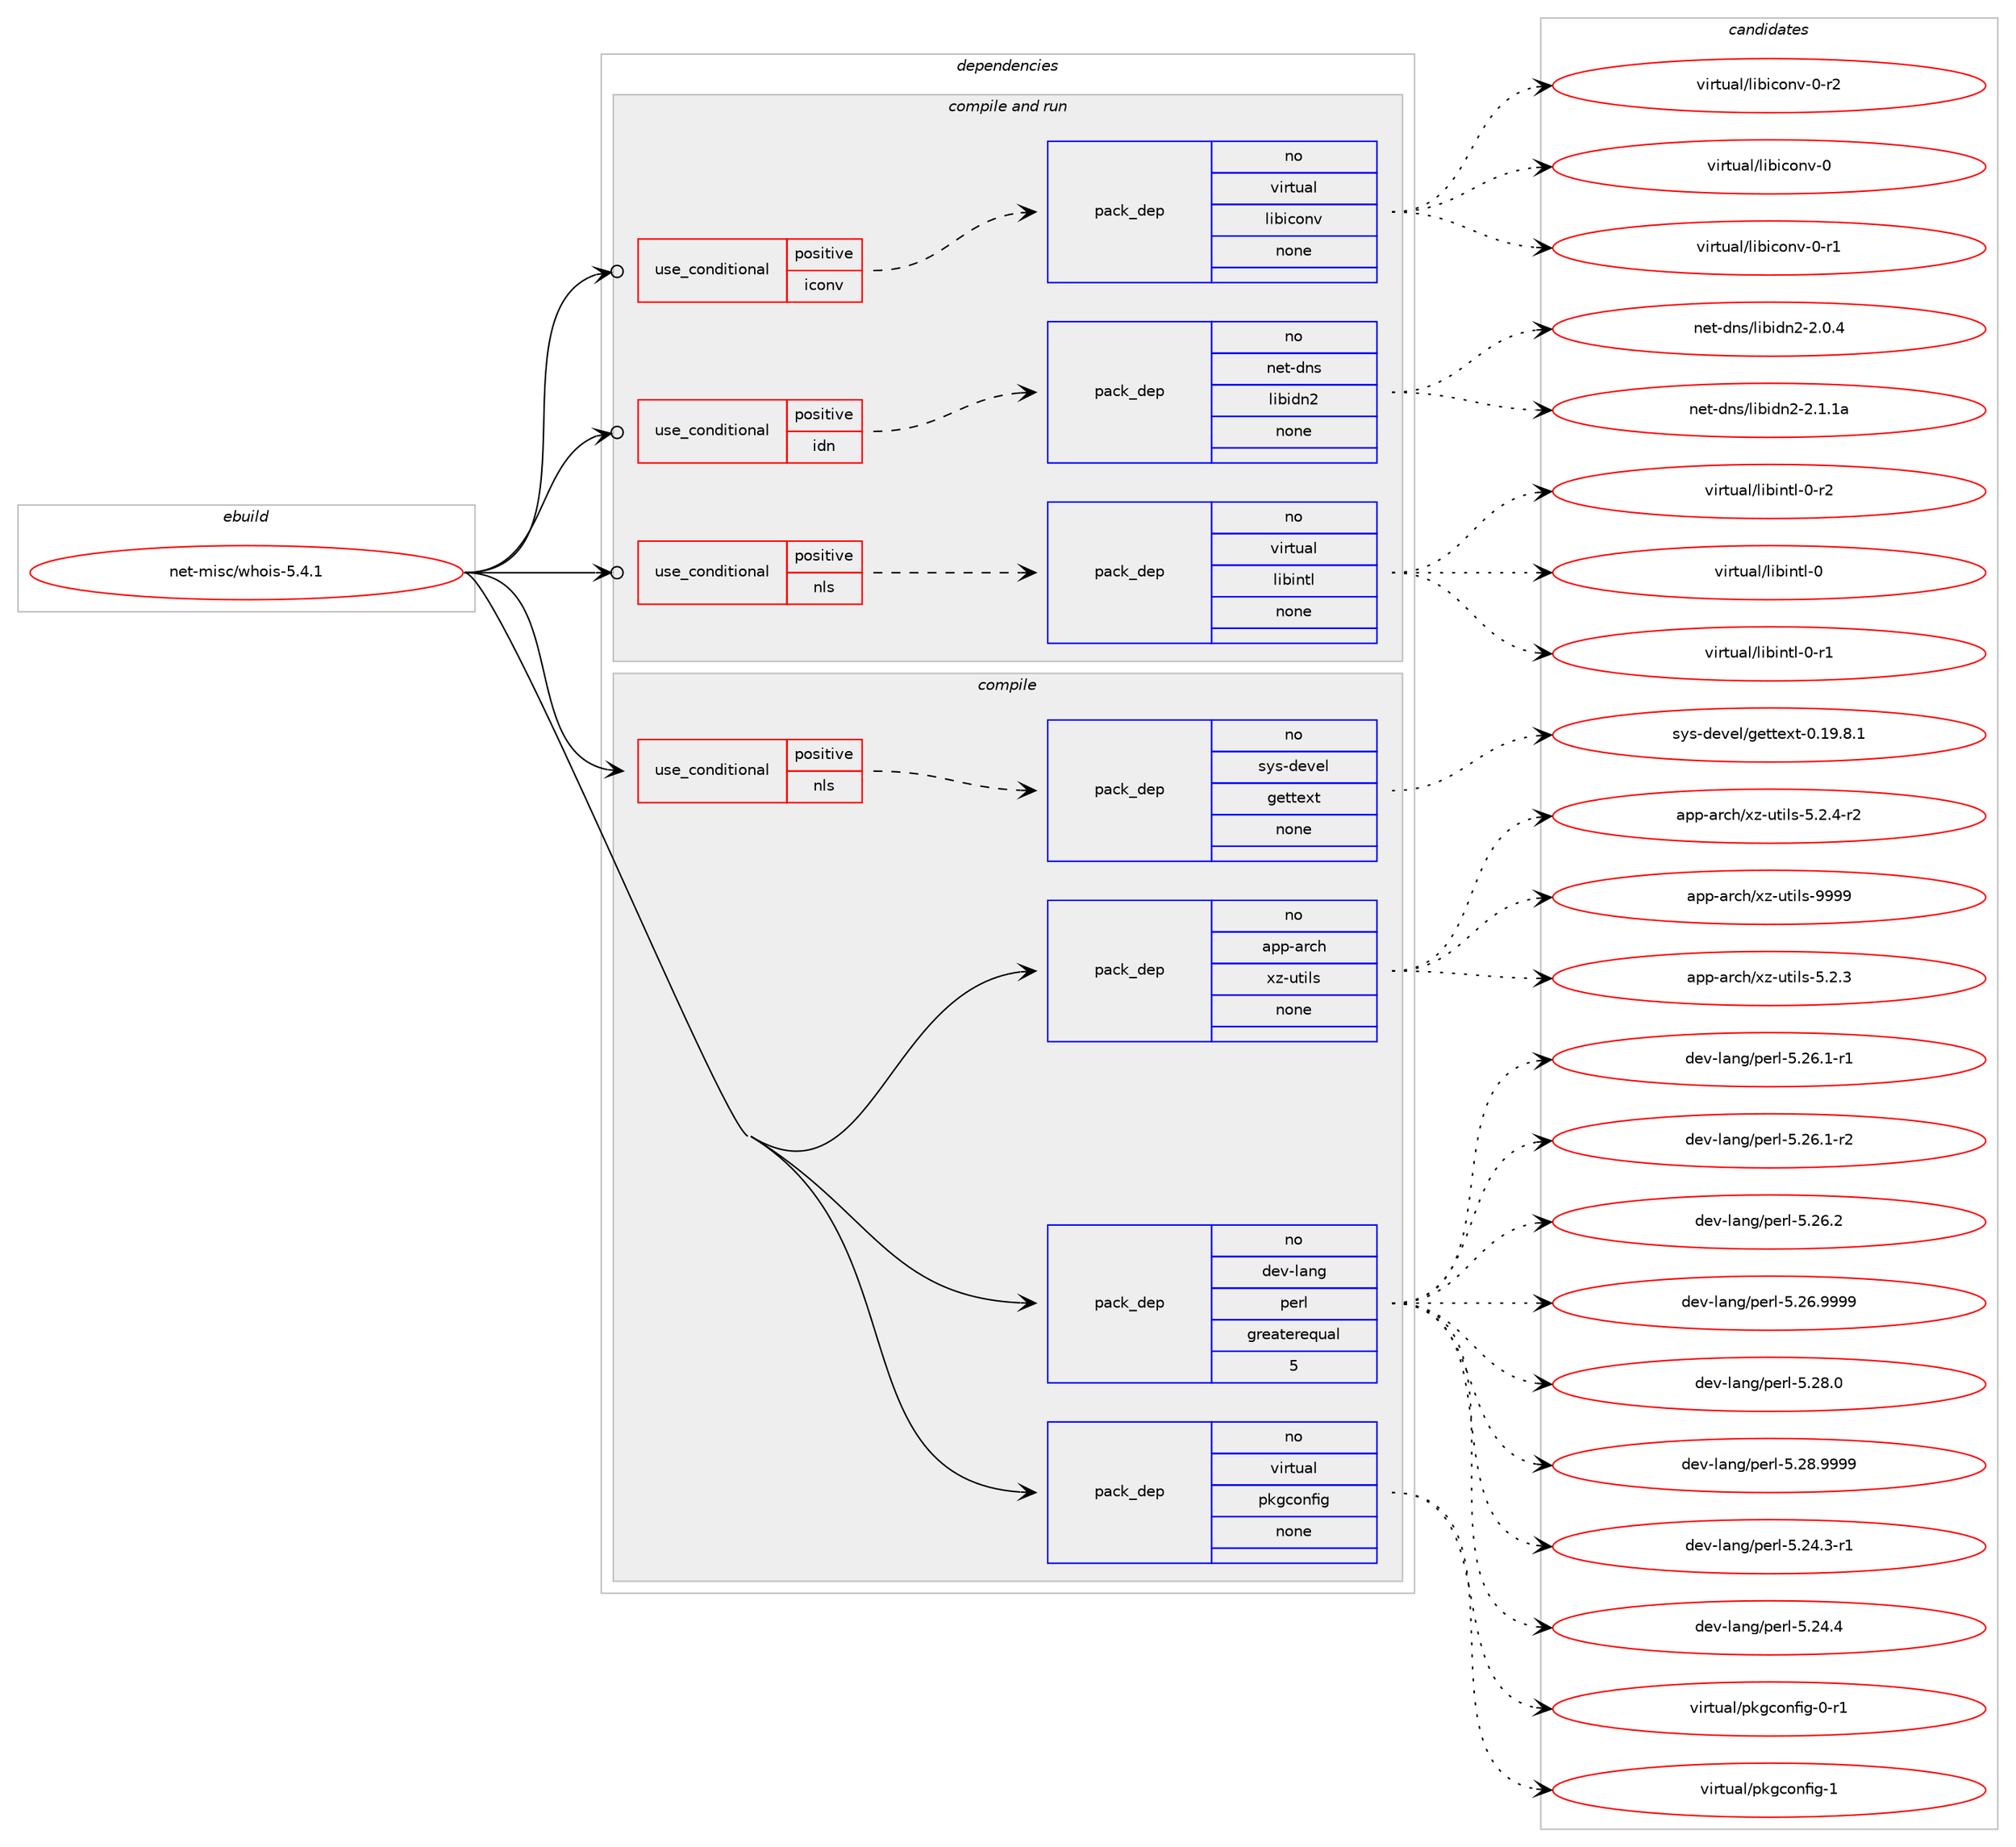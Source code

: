 digraph prolog {

# *************
# Graph options
# *************

newrank=true;
concentrate=true;
compound=true;
graph [rankdir=LR,fontname=Helvetica,fontsize=10,ranksep=1.5];#, ranksep=2.5, nodesep=0.2];
edge  [arrowhead=vee];
node  [fontname=Helvetica,fontsize=10];

# **********
# The ebuild
# **********

subgraph cluster_leftcol {
color=gray;
rank=same;
label=<<i>ebuild</i>>;
id [label="net-misc/whois-5.4.1", color=red, width=4, href="../net-misc/whois-5.4.1.svg"];
}

# ****************
# The dependencies
# ****************

subgraph cluster_midcol {
color=gray;
label=<<i>dependencies</i>>;
subgraph cluster_compile {
fillcolor="#eeeeee";
style=filled;
label=<<i>compile</i>>;
subgraph cond449638 {
dependency1673708 [label=<<TABLE BORDER="0" CELLBORDER="1" CELLSPACING="0" CELLPADDING="4"><TR><TD ROWSPAN="3" CELLPADDING="10">use_conditional</TD></TR><TR><TD>positive</TD></TR><TR><TD>nls</TD></TR></TABLE>>, shape=none, color=red];
subgraph pack1196741 {
dependency1673709 [label=<<TABLE BORDER="0" CELLBORDER="1" CELLSPACING="0" CELLPADDING="4" WIDTH="220"><TR><TD ROWSPAN="6" CELLPADDING="30">pack_dep</TD></TR><TR><TD WIDTH="110">no</TD></TR><TR><TD>sys-devel</TD></TR><TR><TD>gettext</TD></TR><TR><TD>none</TD></TR><TR><TD></TD></TR></TABLE>>, shape=none, color=blue];
}
dependency1673708:e -> dependency1673709:w [weight=20,style="dashed",arrowhead="vee"];
}
id:e -> dependency1673708:w [weight=20,style="solid",arrowhead="vee"];
subgraph pack1196742 {
dependency1673710 [label=<<TABLE BORDER="0" CELLBORDER="1" CELLSPACING="0" CELLPADDING="4" WIDTH="220"><TR><TD ROWSPAN="6" CELLPADDING="30">pack_dep</TD></TR><TR><TD WIDTH="110">no</TD></TR><TR><TD>app-arch</TD></TR><TR><TD>xz-utils</TD></TR><TR><TD>none</TD></TR><TR><TD></TD></TR></TABLE>>, shape=none, color=blue];
}
id:e -> dependency1673710:w [weight=20,style="solid",arrowhead="vee"];
subgraph pack1196743 {
dependency1673711 [label=<<TABLE BORDER="0" CELLBORDER="1" CELLSPACING="0" CELLPADDING="4" WIDTH="220"><TR><TD ROWSPAN="6" CELLPADDING="30">pack_dep</TD></TR><TR><TD WIDTH="110">no</TD></TR><TR><TD>dev-lang</TD></TR><TR><TD>perl</TD></TR><TR><TD>greaterequal</TD></TR><TR><TD>5</TD></TR></TABLE>>, shape=none, color=blue];
}
id:e -> dependency1673711:w [weight=20,style="solid",arrowhead="vee"];
subgraph pack1196744 {
dependency1673712 [label=<<TABLE BORDER="0" CELLBORDER="1" CELLSPACING="0" CELLPADDING="4" WIDTH="220"><TR><TD ROWSPAN="6" CELLPADDING="30">pack_dep</TD></TR><TR><TD WIDTH="110">no</TD></TR><TR><TD>virtual</TD></TR><TR><TD>pkgconfig</TD></TR><TR><TD>none</TD></TR><TR><TD></TD></TR></TABLE>>, shape=none, color=blue];
}
id:e -> dependency1673712:w [weight=20,style="solid",arrowhead="vee"];
}
subgraph cluster_compileandrun {
fillcolor="#eeeeee";
style=filled;
label=<<i>compile and run</i>>;
subgraph cond449639 {
dependency1673713 [label=<<TABLE BORDER="0" CELLBORDER="1" CELLSPACING="0" CELLPADDING="4"><TR><TD ROWSPAN="3" CELLPADDING="10">use_conditional</TD></TR><TR><TD>positive</TD></TR><TR><TD>iconv</TD></TR></TABLE>>, shape=none, color=red];
subgraph pack1196745 {
dependency1673714 [label=<<TABLE BORDER="0" CELLBORDER="1" CELLSPACING="0" CELLPADDING="4" WIDTH="220"><TR><TD ROWSPAN="6" CELLPADDING="30">pack_dep</TD></TR><TR><TD WIDTH="110">no</TD></TR><TR><TD>virtual</TD></TR><TR><TD>libiconv</TD></TR><TR><TD>none</TD></TR><TR><TD></TD></TR></TABLE>>, shape=none, color=blue];
}
dependency1673713:e -> dependency1673714:w [weight=20,style="dashed",arrowhead="vee"];
}
id:e -> dependency1673713:w [weight=20,style="solid",arrowhead="odotvee"];
subgraph cond449640 {
dependency1673715 [label=<<TABLE BORDER="0" CELLBORDER="1" CELLSPACING="0" CELLPADDING="4"><TR><TD ROWSPAN="3" CELLPADDING="10">use_conditional</TD></TR><TR><TD>positive</TD></TR><TR><TD>idn</TD></TR></TABLE>>, shape=none, color=red];
subgraph pack1196746 {
dependency1673716 [label=<<TABLE BORDER="0" CELLBORDER="1" CELLSPACING="0" CELLPADDING="4" WIDTH="220"><TR><TD ROWSPAN="6" CELLPADDING="30">pack_dep</TD></TR><TR><TD WIDTH="110">no</TD></TR><TR><TD>net-dns</TD></TR><TR><TD>libidn2</TD></TR><TR><TD>none</TD></TR><TR><TD></TD></TR></TABLE>>, shape=none, color=blue];
}
dependency1673715:e -> dependency1673716:w [weight=20,style="dashed",arrowhead="vee"];
}
id:e -> dependency1673715:w [weight=20,style="solid",arrowhead="odotvee"];
subgraph cond449641 {
dependency1673717 [label=<<TABLE BORDER="0" CELLBORDER="1" CELLSPACING="0" CELLPADDING="4"><TR><TD ROWSPAN="3" CELLPADDING="10">use_conditional</TD></TR><TR><TD>positive</TD></TR><TR><TD>nls</TD></TR></TABLE>>, shape=none, color=red];
subgraph pack1196747 {
dependency1673718 [label=<<TABLE BORDER="0" CELLBORDER="1" CELLSPACING="0" CELLPADDING="4" WIDTH="220"><TR><TD ROWSPAN="6" CELLPADDING="30">pack_dep</TD></TR><TR><TD WIDTH="110">no</TD></TR><TR><TD>virtual</TD></TR><TR><TD>libintl</TD></TR><TR><TD>none</TD></TR><TR><TD></TD></TR></TABLE>>, shape=none, color=blue];
}
dependency1673717:e -> dependency1673718:w [weight=20,style="dashed",arrowhead="vee"];
}
id:e -> dependency1673717:w [weight=20,style="solid",arrowhead="odotvee"];
}
subgraph cluster_run {
fillcolor="#eeeeee";
style=filled;
label=<<i>run</i>>;
}
}

# **************
# The candidates
# **************

subgraph cluster_choices {
rank=same;
color=gray;
label=<<i>candidates</i>>;

subgraph choice1196741 {
color=black;
nodesep=1;
choice1151211154510010111810110847103101116116101120116454846495746564649 [label="sys-devel/gettext-0.19.8.1", color=red, width=4,href="../sys-devel/gettext-0.19.8.1.svg"];
dependency1673709:e -> choice1151211154510010111810110847103101116116101120116454846495746564649:w [style=dotted,weight="100"];
}
subgraph choice1196742 {
color=black;
nodesep=1;
choice971121124597114991044712012245117116105108115455346504651 [label="app-arch/xz-utils-5.2.3", color=red, width=4,href="../app-arch/xz-utils-5.2.3.svg"];
choice9711211245971149910447120122451171161051081154553465046524511450 [label="app-arch/xz-utils-5.2.4-r2", color=red, width=4,href="../app-arch/xz-utils-5.2.4-r2.svg"];
choice9711211245971149910447120122451171161051081154557575757 [label="app-arch/xz-utils-9999", color=red, width=4,href="../app-arch/xz-utils-9999.svg"];
dependency1673710:e -> choice971121124597114991044712012245117116105108115455346504651:w [style=dotted,weight="100"];
dependency1673710:e -> choice9711211245971149910447120122451171161051081154553465046524511450:w [style=dotted,weight="100"];
dependency1673710:e -> choice9711211245971149910447120122451171161051081154557575757:w [style=dotted,weight="100"];
}
subgraph choice1196743 {
color=black;
nodesep=1;
choice100101118451089711010347112101114108455346505246514511449 [label="dev-lang/perl-5.24.3-r1", color=red, width=4,href="../dev-lang/perl-5.24.3-r1.svg"];
choice10010111845108971101034711210111410845534650524652 [label="dev-lang/perl-5.24.4", color=red, width=4,href="../dev-lang/perl-5.24.4.svg"];
choice100101118451089711010347112101114108455346505446494511449 [label="dev-lang/perl-5.26.1-r1", color=red, width=4,href="../dev-lang/perl-5.26.1-r1.svg"];
choice100101118451089711010347112101114108455346505446494511450 [label="dev-lang/perl-5.26.1-r2", color=red, width=4,href="../dev-lang/perl-5.26.1-r2.svg"];
choice10010111845108971101034711210111410845534650544650 [label="dev-lang/perl-5.26.2", color=red, width=4,href="../dev-lang/perl-5.26.2.svg"];
choice10010111845108971101034711210111410845534650544657575757 [label="dev-lang/perl-5.26.9999", color=red, width=4,href="../dev-lang/perl-5.26.9999.svg"];
choice10010111845108971101034711210111410845534650564648 [label="dev-lang/perl-5.28.0", color=red, width=4,href="../dev-lang/perl-5.28.0.svg"];
choice10010111845108971101034711210111410845534650564657575757 [label="dev-lang/perl-5.28.9999", color=red, width=4,href="../dev-lang/perl-5.28.9999.svg"];
dependency1673711:e -> choice100101118451089711010347112101114108455346505246514511449:w [style=dotted,weight="100"];
dependency1673711:e -> choice10010111845108971101034711210111410845534650524652:w [style=dotted,weight="100"];
dependency1673711:e -> choice100101118451089711010347112101114108455346505446494511449:w [style=dotted,weight="100"];
dependency1673711:e -> choice100101118451089711010347112101114108455346505446494511450:w [style=dotted,weight="100"];
dependency1673711:e -> choice10010111845108971101034711210111410845534650544650:w [style=dotted,weight="100"];
dependency1673711:e -> choice10010111845108971101034711210111410845534650544657575757:w [style=dotted,weight="100"];
dependency1673711:e -> choice10010111845108971101034711210111410845534650564648:w [style=dotted,weight="100"];
dependency1673711:e -> choice10010111845108971101034711210111410845534650564657575757:w [style=dotted,weight="100"];
}
subgraph choice1196744 {
color=black;
nodesep=1;
choice11810511411611797108471121071039911111010210510345484511449 [label="virtual/pkgconfig-0-r1", color=red, width=4,href="../virtual/pkgconfig-0-r1.svg"];
choice1181051141161179710847112107103991111101021051034549 [label="virtual/pkgconfig-1", color=red, width=4,href="../virtual/pkgconfig-1.svg"];
dependency1673712:e -> choice11810511411611797108471121071039911111010210510345484511449:w [style=dotted,weight="100"];
dependency1673712:e -> choice1181051141161179710847112107103991111101021051034549:w [style=dotted,weight="100"];
}
subgraph choice1196745 {
color=black;
nodesep=1;
choice118105114116117971084710810598105991111101184548 [label="virtual/libiconv-0", color=red, width=4,href="../virtual/libiconv-0.svg"];
choice1181051141161179710847108105981059911111011845484511449 [label="virtual/libiconv-0-r1", color=red, width=4,href="../virtual/libiconv-0-r1.svg"];
choice1181051141161179710847108105981059911111011845484511450 [label="virtual/libiconv-0-r2", color=red, width=4,href="../virtual/libiconv-0-r2.svg"];
dependency1673714:e -> choice118105114116117971084710810598105991111101184548:w [style=dotted,weight="100"];
dependency1673714:e -> choice1181051141161179710847108105981059911111011845484511449:w [style=dotted,weight="100"];
dependency1673714:e -> choice1181051141161179710847108105981059911111011845484511450:w [style=dotted,weight="100"];
}
subgraph choice1196746 {
color=black;
nodesep=1;
choice11010111645100110115471081059810510011050455046484652 [label="net-dns/libidn2-2.0.4", color=red, width=4,href="../net-dns/libidn2-2.0.4.svg"];
choice1101011164510011011547108105981051001105045504649464997 [label="net-dns/libidn2-2.1.1a", color=red, width=4,href="../net-dns/libidn2-2.1.1a.svg"];
dependency1673716:e -> choice11010111645100110115471081059810510011050455046484652:w [style=dotted,weight="100"];
dependency1673716:e -> choice1101011164510011011547108105981051001105045504649464997:w [style=dotted,weight="100"];
}
subgraph choice1196747 {
color=black;
nodesep=1;
choice1181051141161179710847108105981051101161084548 [label="virtual/libintl-0", color=red, width=4,href="../virtual/libintl-0.svg"];
choice11810511411611797108471081059810511011610845484511449 [label="virtual/libintl-0-r1", color=red, width=4,href="../virtual/libintl-0-r1.svg"];
choice11810511411611797108471081059810511011610845484511450 [label="virtual/libintl-0-r2", color=red, width=4,href="../virtual/libintl-0-r2.svg"];
dependency1673718:e -> choice1181051141161179710847108105981051101161084548:w [style=dotted,weight="100"];
dependency1673718:e -> choice11810511411611797108471081059810511011610845484511449:w [style=dotted,weight="100"];
dependency1673718:e -> choice11810511411611797108471081059810511011610845484511450:w [style=dotted,weight="100"];
}
}

}
